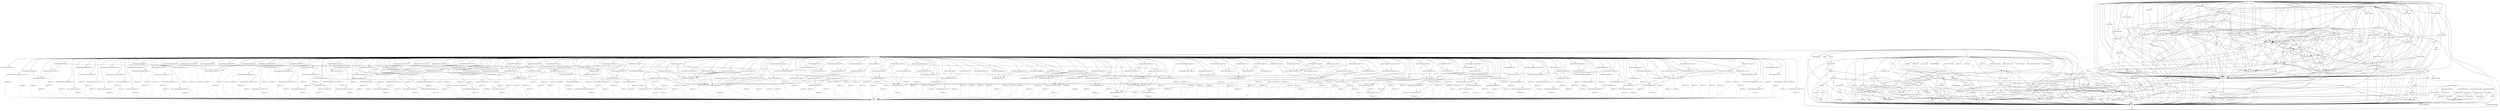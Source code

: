 digraph depends {
    node [shape=plaintext]
"busybox" -> "busybox-udhcpc" [style=dotted]
"busybox" -> "libc6"
"busybox-syslog" -> "busybox"
"busybox-syslog" -> "update-alternatives-opkg"
"busybox" -> "update-alternatives-opkg"
"ca-certificates" -> "openssl"
"ca-certificates" -> "openssl-bin"
"dbus-1" -> "dbus-common"
"dbus-1" -> "dbus-tools"
"dbus-1" -> "libc6"
"dbus-1" -> "libdbus-1-3"
"dbus-1" -> "libexpat1"
"dbus-1" -> "libsystemd0"
"dbus-1" -> "libx11-6"
"dbus-common" -> "base-files"
"dbus-common" -> "base-passwd"
"dbus-common" -> "shadow"
"dbus-tools" -> "libc6"
"dbus-tools" -> "libdbus-1-3"
"e2fsprogs-e2fsck" -> "libblkid1"
"e2fsprogs-e2fsck" -> "libc6"
"e2fsprogs-e2fsck" -> "libcom-err2"
"e2fsprogs-e2fsck" -> "libe2p2"
"e2fsprogs-e2fsck" -> "libext2fs2"
"e2fsprogs-e2fsck" -> "libuuid1"
"hello" -> "libc6"
"kbd-keymaps" -> "kbd-keymaps-pine" [style=dotted]
"kbd" -> "libc6"
"kbd" -> "update-alternatives-opkg"
"kernel-module-adv7511-6.13.1" -> "kernel-6.13.1" [label="kernel-6.13.1"] [style=dashed]
"kernel-module-adv7511-6.13.1" -> "kernel-module-cec-6.13.1"
"kernel-module-adxl34x-6.13.1" -> "kernel-6.13.1" [label="kernel-6.13.1"] [style=dashed]
"kernel-module-adxl34x-i2c-6.13.1" -> "kernel-6.13.1" [label="kernel-6.13.1"] [style=dashed]
"kernel-module-adxl34x-i2c-6.13.1" -> "kernel-module-adxl34x-6.13.1"
"kernel-module-adxl34x-spi-6.13.1" -> "kernel-6.13.1" [label="kernel-6.13.1"] [style=dashed]
"kernel-module-adxl34x-spi-6.13.1" -> "kernel-module-adxl34x-6.13.1"
"kernel-module-aes-arm-6.13.1" -> "kernel-6.13.1" [label="kernel-6.13.1"] [style=dashed]
"kernel-module-aes-arm-6.13.1" -> "kernel-module-aes-generic-6.13.1"
"kernel-module-aes-arm-6.13.1" -> "kernel-module-libaes-6.13.1"
"kernel-module-aes-arm-bs-6.13.1" -> "kernel-6.13.1" [label="kernel-6.13.1"] [style=dashed]
"kernel-module-aes-arm-bs-6.13.1" -> "kernel-module-aes-arm-6.13.1"
"kernel-module-aes-arm-bs-6.13.1" -> "kernel-module-crypto-simd-6.13.1"
"kernel-module-aes-arm-bs-6.13.1" -> "kernel-module-libaes-6.13.1"
"kernel-module-aes-arm-ce-6.13.1" -> "kernel-6.13.1" [label="kernel-6.13.1"] [style=dashed]
"kernel-module-aes-arm-ce-6.13.1" -> "kernel-module-crypto-simd-6.13.1"
"kernel-module-aes-arm-ce-6.13.1" -> "kernel-module-libaes-6.13.1"
"kernel-module-aes-generic-6.13.1" -> "kernel-6.13.1" [label="kernel-6.13.1"] [style=dashed]
"kernel-module-aes-generic-6.13.1" -> "kernel-module-libaes-6.13.1"
"kernel-module-af-alg-6.13.1" -> "kernel-6.13.1" [label="kernel-6.13.1"] [style=dashed]
"kernel-module-ah6-6.13.1" -> "kernel-6.13.1" [label="kernel-6.13.1"] [style=dashed]
"kernel-module-ah6-6.13.1" -> "kernel-module-xfrm-algo-6.13.1"
"kernel-module-algif-aead-6.13.1" -> "kernel-6.13.1" [label="kernel-6.13.1"] [style=dashed]
"kernel-module-algif-aead-6.13.1" -> "kernel-module-af-alg-6.13.1"
"kernel-module-algif-aead-6.13.1" -> "kernel-module-crypto-null-6.13.1"
"kernel-module-algif-hash-6.13.1" -> "kernel-6.13.1" [label="kernel-6.13.1"] [style=dashed]
"kernel-module-algif-hash-6.13.1" -> "kernel-module-af-alg-6.13.1"
"kernel-module-algif-rng-6.13.1" -> "kernel-6.13.1" [label="kernel-6.13.1"] [style=dashed]
"kernel-module-algif-rng-6.13.1" -> "kernel-module-af-alg-6.13.1"
"kernel-module-algif-skcipher-6.13.1" -> "kernel-6.13.1" [label="kernel-6.13.1"] [style=dashed]
"kernel-module-algif-skcipher-6.13.1" -> "kernel-module-af-alg-6.13.1"
"kernel-module-amlogic-gxl-crypto-6.13.1" -> "kernel-6.13.1" [label="kernel-6.13.1"] [style=dashed]
"kernel-module-amlogic-gxl-crypto-6.13.1" -> "kernel-module-crypto-engine-6.13.1"
"kernel-module-atmel-mxt-ts-6.13.1" -> "kernel-6.13.1" [label="kernel-6.13.1"] [style=dashed]
"kernel-module-authenc-6.13.1" -> "kernel-6.13.1" [label="kernel-6.13.1"] [style=dashed]
"kernel-module-authenc-6.13.1" -> "kernel-module-crypto-null-6.13.1"
"kernel-module-authencesn-6.13.1" -> "kernel-6.13.1" [label="kernel-6.13.1"] [style=dashed]
"kernel-module-authencesn-6.13.1" -> "kernel-module-authenc-6.13.1"
"kernel-module-authencesn-6.13.1" -> "kernel-module-crypto-null-6.13.1"
"kernel-module-b53-common-6.13.1" -> "kernel-6.13.1" [label="kernel-6.13.1"] [style=dashed]
"kernel-module-b53-common-6.13.1" -> "kernel-module-dsa-core-6.13.1"
"kernel-module-b53-mdio-6.13.1" -> "kernel-6.13.1" [label="kernel-6.13.1"] [style=dashed]
"kernel-module-b53-mdio-6.13.1" -> "kernel-module-b53-common-6.13.1"
"kernel-module-b53-mdio-6.13.1" -> "kernel-module-dsa-core-6.13.1"
"kernel-module-b53-mmap-6.13.1" -> "kernel-6.13.1" [label="kernel-6.13.1"] [style=dashed]
"kernel-module-b53-mmap-6.13.1" -> "kernel-module-b53-common-6.13.1"
"kernel-module-b53-mmap-6.13.1" -> "kernel-module-dsa-core-6.13.1"
"kernel-module-b53-serdes-6.13.1" -> "kernel-6.13.1" [label="kernel-6.13.1"] [style=dashed]
"kernel-module-b53-spi-6.13.1" -> "kernel-6.13.1" [label="kernel-6.13.1"] [style=dashed]
"kernel-module-b53-spi-6.13.1" -> "kernel-module-b53-common-6.13.1"
"kernel-module-b53-spi-6.13.1" -> "kernel-module-dsa-core-6.13.1"
"kernel-module-b53-srab-6.13.1" -> "kernel-6.13.1" [label="kernel-6.13.1"] [style=dashed]
"kernel-module-b53-srab-6.13.1" -> "kernel-module-b53-common-6.13.1"
"kernel-module-b53-srab-6.13.1" -> "kernel-module-b53-serdes-6.13.1"
"kernel-module-b53-srab-6.13.1" -> "kernel-module-dsa-core-6.13.1"
"kernel-module-bcm7xxx-6.13.1" -> "kernel-6.13.1" [label="kernel-6.13.1"] [style=dashed]
"kernel-module-bcm-sf2-6.13.1" -> "kernel-6.13.1" [label="kernel-6.13.1"] [style=dashed]
"kernel-module-bcm-sf2-6.13.1" -> "kernel-module-b53-common-6.13.1"
"kernel-module-bcm-sf2-6.13.1" -> "kernel-module-dsa-core-6.13.1"
"kernel-module-bluetooth-6.13.1" -> "kernel-6.13.1" [label="kernel-6.13.1"] [style=dashed]
"kernel-module-bluetooth-6.13.1" -> "kernel-module-ecdh-generic-6.13.1"
"kernel-module-bluetooth-6.13.1" -> "kernel-module-libaes-6.13.1"
"kernel-module-bq27xxx-battery-6.13.1" -> "kernel-6.13.1" [label="kernel-6.13.1"] [style=dashed]
"kernel-module-bq27xxx-battery-i2c-6.13.1" -> "kernel-6.13.1" [label="kernel-6.13.1"] [style=dashed]
"kernel-module-bq27xxx-battery-i2c-6.13.1" -> "kernel-module-bq27xxx-battery-6.13.1"
"kernel-module-brcmfmac-6.13.1" -> "kernel-6.13.1" [label="kernel-6.13.1"] [style=dashed]
"kernel-module-brcmfmac-6.13.1" -> "kernel-module-brcmutil-6.13.1"
"kernel-module-brcmfmac-6.13.1" -> "kernel-module-cfg80211-6.13.1"
"kernel-module-brcmfmac-bca-6.13.1" -> "kernel-6.13.1" [label="kernel-6.13.1"] [style=dashed]
"kernel-module-brcmfmac-bca-6.13.1" -> "kernel-module-brcmfmac-6.13.1"
"kernel-module-brcmfmac-cyw-6.13.1" -> "kernel-6.13.1" [label="kernel-6.13.1"] [style=dashed]
"kernel-module-brcmfmac-cyw-6.13.1" -> "kernel-module-brcmfmac-6.13.1"
"kernel-module-brcmfmac-wcc-6.13.1" -> "kernel-6.13.1" [label="kernel-6.13.1"] [style=dashed]
"kernel-module-brcmfmac-wcc-6.13.1" -> "kernel-module-brcmfmac-6.13.1"
"kernel-module-brcmutil-6.13.1" -> "kernel-6.13.1" [label="kernel-6.13.1"] [style=dashed]
"kernel-module-btbcm-6.13.1" -> "kernel-6.13.1" [label="kernel-6.13.1"] [style=dashed]
"kernel-module-btbcm-6.13.1" -> "kernel-module-bluetooth-6.13.1"
"kernel-module-btmrvl-6.13.1" -> "kernel-6.13.1" [label="kernel-6.13.1"] [style=dashed]
"kernel-module-btmrvl-6.13.1" -> "kernel-module-bluetooth-6.13.1"
"kernel-module-btmrvl-sdio-6.13.1" -> "kernel-6.13.1" [label="kernel-6.13.1"] [style=dashed]
"kernel-module-btmrvl-sdio-6.13.1" -> "kernel-module-bluetooth-6.13.1"
"kernel-module-btmrvl-sdio-6.13.1" -> "kernel-module-btmrvl-6.13.1"
"kernel-module-capsule-loader-6.13.1" -> "kernel-6.13.1" [label="kernel-6.13.1"] [style=dashed]
"kernel-module-cbc-6.13.1" -> "kernel-6.13.1" [label="kernel-6.13.1"] [style=dashed]
"kernel-module-c-can-6.13.1" -> "kernel-6.13.1" [label="kernel-6.13.1"] [style=dashed]
"kernel-module-c-can-platform-6.13.1" -> "kernel-6.13.1" [label="kernel-6.13.1"] [style=dashed]
"kernel-module-c-can-platform-6.13.1" -> "kernel-module-c-can-6.13.1"
"kernel-module-ccm-6.13.1" -> "kernel-6.13.1" [label="kernel-6.13.1"] [style=dashed]
"kernel-module-cec-6.13.1" -> "kernel-6.13.1" [label="kernel-6.13.1"] [style=dashed]
"kernel-module-cfg80211-6.13.1" -> "kernel-6.13.1" [label="kernel-6.13.1"] [style=dashed]
"kernel-module-chacha-neon-6.13.1" -> "kernel-6.13.1" [label="kernel-6.13.1"] [style=dashed]
"kernel-module-cm36651-6.13.1" -> "kernel-6.13.1" [label="kernel-6.13.1"] [style=dashed]
"kernel-module-cmac-6.13.1" -> "kernel-6.13.1" [label="kernel-6.13.1"] [style=dashed]
"kernel-module-counter-6.13.1" -> "kernel-6.13.1" [label="kernel-6.13.1"] [style=dashed]
"kernel-module-cppi41-6.13.1" -> "kernel-6.13.1" [label="kernel-6.13.1"] [style=dashed]
"kernel-module-cpufreq-conservative-6.13.1" -> "kernel-6.13.1" [label="kernel-6.13.1"] [style=dashed]
"kernel-module-cpufreq-powersave-6.13.1" -> "kernel-6.13.1" [label="kernel-6.13.1"] [style=dashed]
"kernel-module-cpufreq-userspace-6.13.1" -> "kernel-6.13.1" [label="kernel-6.13.1"] [style=dashed]
"kernel-module-crc32-arm-ce-6.13.1" -> "kernel-6.13.1" [label="kernel-6.13.1"] [style=dashed]
"kernel-module-crc4-6.13.1" -> "kernel-6.13.1" [label="kernel-6.13.1"] [style=dashed]
"kernel-module-crc-ccitt-6.13.1" -> "kernel-6.13.1" [label="kernel-6.13.1"] [style=dashed]
"kernel-module-crc-itu-t-6.13.1" -> "kernel-6.13.1" [label="kernel-6.13.1"] [style=dashed]
"kernel-module-cryptd-6.13.1" -> "kernel-6.13.1" [label="kernel-6.13.1"] [style=dashed]
"kernel-module-crypto-engine-6.13.1" -> "kernel-6.13.1" [label="kernel-6.13.1"] [style=dashed]
"kernel-module-crypto-null-6.13.1" -> "kernel-6.13.1" [label="kernel-6.13.1"] [style=dashed]
"kernel-module-crypto-simd-6.13.1" -> "kernel-6.13.1" [label="kernel-6.13.1"] [style=dashed]
"kernel-module-crypto-simd-6.13.1" -> "kernel-module-cryptd-6.13.1"
"kernel-module-crypto-user-6.13.1" -> "kernel-6.13.1" [label="kernel-6.13.1"] [style=dashed]
"kernel-module-ctr-6.13.1" -> "kernel-6.13.1" [label="kernel-6.13.1"] [style=dashed]
"kernel-module-cyapatp-6.13.1" -> "kernel-6.13.1" [label="kernel-6.13.1"] [style=dashed]
"kernel-module-cyapatp-6.13.1" -> "kernel-module-crc-itu-t-6.13.1"
"kernel-module-des-generic-6.13.1" -> "kernel-6.13.1" [label="kernel-6.13.1"] [style=dashed]
"kernel-module-des-generic-6.13.1" -> "kernel-module-libdes-6.13.1"
"kernel-module-display-connector-6.13.1" -> "kernel-6.13.1" [label="kernel-6.13.1"] [style=dashed]
"kernel-module-drbg-6.13.1" -> "kernel-6.13.1" [label="kernel-6.13.1"] [style=dashed]
"kernel-module-drm-display-helper-6.13.1" -> "kernel-6.13.1" [label="kernel-6.13.1"] [style=dashed]
"kernel-module-dsa-core-6.13.1" -> "kernel-6.13.1" [label="kernel-6.13.1"] [style=dashed]
"kernel-module-ecc-6.13.1" -> "kernel-6.13.1" [label="kernel-6.13.1"] [style=dashed]
"kernel-module-ecdh-generic-6.13.1" -> "kernel-6.13.1" [label="kernel-6.13.1"] [style=dashed]
"kernel-module-ecdh-generic-6.13.1" -> "kernel-module-ecc-6.13.1"
"kernel-module-echainiv-6.13.1" -> "kernel-6.13.1" [label="kernel-6.13.1"] [style=dashed]
"kernel-module-echainiv-6.13.1" -> "kernel-module-geniv-6.13.1"
"kernel-module-edt-ft5x06-6.13.1" -> "kernel-6.13.1" [label="kernel-6.13.1"] [style=dashed]
"kernel-module-efivarfs-6.13.1" -> "kernel-6.13.1" [label="kernel-6.13.1"] [style=dashed]
"kernel-module-ehci-fsl-6.13.1" -> "kernel-6.13.1" [label="kernel-6.13.1"] [style=dashed]
"kernel-module-elants-i2c-6.13.1" -> "kernel-6.13.1" [label="kernel-6.13.1"] [style=dashed]
"kernel-module-esp6-6.13.1" -> "kernel-6.13.1" [label="kernel-6.13.1"] [style=dashed]
"kernel-module-esp6-6.13.1" -> "kernel-module-xfrm-algo-6.13.1"
"kernel-module-ff-memless-6.13.1" -> "kernel-6.13.1" [label="kernel-6.13.1"] [style=dashed]
"kernel-module-flexcan-6.13.1" -> "kernel-6.13.1" [label="kernel-6.13.1"] [style=dashed]
"kernel-module-fsi-core-6.13.1" -> "kernel-6.13.1" [label="kernel-6.13.1"] [style=dashed]
"kernel-module-fsi-core-6.13.1" -> "kernel-module-crc4-6.13.1"
"kernel-module-fsi-master-aspeed-6.13.1" -> "kernel-6.13.1" [label="kernel-6.13.1"] [style=dashed]
"kernel-module-fsi-master-aspeed-6.13.1" -> "kernel-module-fsi-core-6.13.1"
"kernel-module-fsi-master-gpio-6.13.1" -> "kernel-6.13.1" [label="kernel-6.13.1"] [style=dashed]
"kernel-module-fsi-master-gpio-6.13.1" -> "kernel-module-crc4-6.13.1"
"kernel-module-fsi-master-gpio-6.13.1" -> "kernel-module-fsi-core-6.13.1"
"kernel-module-fsi-master-hub-6.13.1" -> "kernel-6.13.1" [label="kernel-6.13.1"] [style=dashed]
"kernel-module-fsi-master-hub-6.13.1" -> "kernel-module-fsi-core-6.13.1"
"kernel-module-fsi-occ-6.13.1" -> "kernel-6.13.1" [label="kernel-6.13.1"] [style=dashed]
"kernel-module-fsi-occ-6.13.1" -> "kernel-module-fsi-sbefifo-6.13.1"
"kernel-module-fsi-sbefifo-6.13.1" -> "kernel-6.13.1" [label="kernel-6.13.1"] [style=dashed]
"kernel-module-fsi-sbefifo-6.13.1" -> "kernel-module-fsi-core-6.13.1"
"kernel-module-fsi-scom-6.13.1" -> "kernel-6.13.1" [label="kernel-6.13.1"] [style=dashed]
"kernel-module-fsi-scom-6.13.1" -> "kernel-module-fsi-core-6.13.1"
"kernel-module-fsl-mph-dr-of-6.13.1" -> "kernel-6.13.1" [label="kernel-6.13.1"] [style=dashed]
"kernel-module-gcm-6.13.1" -> "kernel-6.13.1" [label="kernel-6.13.1"] [style=dashed]
"kernel-module-gcm-6.13.1" -> "kernel-module-crypto-null-6.13.1"
"kernel-module-geniv-6.13.1" -> "kernel-6.13.1" [label="kernel-6.13.1"] [style=dashed]
"kernel-module-geniv-6.13.1" -> "kernel-module-crypto-null-6.13.1"
"kernel-module-g-ether-6.13.1" -> "kernel-6.13.1" [label="kernel-6.13.1"] [style=dashed]
"kernel-module-g-ether-6.13.1" -> "kernel-module-libcomposite-6.13.1"
"kernel-module-g-ether-6.13.1" -> "kernel-module-u-ether-6.13.1"
"kernel-module-g-ether-6.13.1" -> "kernel-module-usb-f-rndis-6.13.1"
"kernel-module-gf128mul-6.13.1" -> "kernel-6.13.1" [label="kernel-6.13.1"] [style=dashed]
"kernel-module-ghash-arm-ce-6.13.1" -> "kernel-6.13.1" [label="kernel-6.13.1"] [style=dashed]
"kernel-module-ghash-arm-ce-6.13.1" -> "kernel-module-cryptd-6.13.1"
"kernel-module-ghash-arm-ce-6.13.1" -> "kernel-module-gf128mul-6.13.1"
"kernel-module-ghash-arm-ce-6.13.1" -> "kernel-module-libaes-6.13.1"
"kernel-module-ghash-generic-6.13.1" -> "kernel-6.13.1" [label="kernel-6.13.1"] [style=dashed]
"kernel-module-ghash-generic-6.13.1" -> "kernel-module-gf128mul-6.13.1"
"kernel-module-governor-passive-6.13.1" -> "kernel-6.13.1" [label="kernel-6.13.1"] [style=dashed]
"kernel-module-gpio-charger-6.13.1" -> "kernel-6.13.1" [label="kernel-6.13.1"] [style=dashed]
"kernel-module-gpio-decoder-6.13.1" -> "kernel-6.13.1" [label="kernel-6.13.1"] [style=dashed]
"kernel-module-hci-6.13.1" -> "kernel-6.13.1" [label="kernel-6.13.1"] [style=dashed]
"kernel-module-hci-6.13.1" -> "kernel-module-nfc-6.13.1"
"kernel-module-hci-uart-6.13.1" -> "kernel-6.13.1" [label="kernel-6.13.1"] [style=dashed]
"kernel-module-hci-uart-6.13.1" -> "kernel-module-bluetooth-6.13.1"
"kernel-module-hci-uart-6.13.1" -> "kernel-module-btbcm-6.13.1"
"kernel-module-hmac-6.13.1" -> "kernel-6.13.1" [label="kernel-6.13.1"] [style=dashed]
"kernel-module-i2c-algo-bit-6.13.1" -> "kernel-6.13.1" [label="kernel-6.13.1"] [style=dashed]
"kernel-module-i2c-arb-gpio-challenge-6.13.1" -> "kernel-6.13.1" [label="kernel-6.13.1"] [style=dashed]
"kernel-module-i2c-emev2-6.13.1" -> "kernel-6.13.1" [label="kernel-6.13.1"] [style=dashed]
"kernel-module-i2c-gpio-6.13.1" -> "kernel-6.13.1" [label="kernel-6.13.1"] [style=dashed]
"kernel-module-i2c-gpio-6.13.1" -> "kernel-module-i2c-algo-bit-6.13.1"
"kernel-module-ina2xx-6.13.1" -> "kernel-6.13.1" [label="kernel-6.13.1"] [style=dashed]
"kernel-module-industrialio-buffer-cb-6.13.1" -> "kernel-6.13.1" [label="kernel-6.13.1"] [style=dashed]
"kernel-module-industrialio-hw-consumer-6.13.1" -> "kernel-6.13.1" [label="kernel-6.13.1"] [style=dashed]
"kernel-module-ip6-tunnel-6.13.1" -> "kernel-6.13.1" [label="kernel-6.13.1"] [style=dashed]
"kernel-module-ip6-tunnel-6.13.1" -> "kernel-module-tunnel6-6.13.1"
"kernel-module-ipcomp6-6.13.1" -> "kernel-6.13.1" [label="kernel-6.13.1"] [style=dashed]
"kernel-module-ipcomp6-6.13.1" -> "kernel-module-xfrm6-tunnel-6.13.1"
"kernel-module-ipcomp6-6.13.1" -> "kernel-module-xfrm-ipcomp-6.13.1"
"kernel-module-jitterentropy-rng-6.13.1" -> "kernel-6.13.1" [label="kernel-6.13.1"] [style=dashed]
"kernel-module-lan78xx-6.13.1" -> "kernel-6.13.1" [label="kernel-6.13.1"] [style=dashed]
"kernel-module-lan966x-serdes-6.13.1" -> "kernel-6.13.1" [label="kernel-6.13.1"] [style=dashed]
"kernel-module-led-class-flash-6.13.1" -> "kernel-6.13.1" [label="kernel-6.13.1"] [style=dashed]
"kernel-module-leds-pca9532-6.13.1" -> "kernel-6.13.1" [label="kernel-6.13.1"] [style=dashed]
"kernel-module-libaes-6.13.1" -> "kernel-6.13.1" [label="kernel-6.13.1"] [style=dashed]
"kernel-module-libarc4-6.13.1" -> "kernel-6.13.1" [label="kernel-6.13.1"] [style=dashed]
"kernel-module-libcomposite-6.13.1" -> "kernel-6.13.1" [label="kernel-6.13.1"] [style=dashed]
"kernel-module-libdes-6.13.1" -> "kernel-6.13.1" [label="kernel-6.13.1"] [style=dashed]
"kernel-module-libsha256-6.13.1" -> "kernel-6.13.1" [label="kernel-6.13.1"] [style=dashed]
"kernel-module-lvds-codec-6.13.1" -> "kernel-6.13.1" [label="kernel-6.13.1"] [style=dashed]
"kernel-module-mac80211-6.13.1" -> "kernel-6.13.1" [label="kernel-6.13.1"] [style=dashed]
"kernel-module-mac80211-6.13.1" -> "kernel-module-cfg80211-6.13.1"
"kernel-module-mac80211-6.13.1" -> "kernel-module-libarc4-6.13.1"
"kernel-module-max17040-battery-6.13.1" -> "kernel-6.13.1" [label="kernel-6.13.1"] [style=dashed]
"kernel-module-max17042-battery-6.13.1" -> "kernel-6.13.1" [label="kernel-6.13.1"] [style=dashed]
"kernel-module-max8952-6.13.1" -> "kernel-6.13.1" [label="kernel-6.13.1"] [style=dashed]
"kernel-module-md5-6.13.1" -> "kernel-6.13.1" [label="kernel-6.13.1"] [style=dashed]
"kernel-module-mdio-i2c-6.13.1" -> "kernel-6.13.1" [label="kernel-6.13.1"] [style=dashed]
"kernel-module-mdio-mscc-miim-6.13.1" -> "kernel-6.13.1" [label="kernel-6.13.1"] [style=dashed]
"kernel-module-microchip-6.13.1" -> "kernel-6.13.1" [label="kernel-6.13.1"] [style=dashed]
"kernel-module-mip6-6.13.1" -> "kernel-6.13.1" [label="kernel-6.13.1"] [style=dashed]
"kernel-module-mms114-6.13.1" -> "kernel-6.13.1" [label="kernel-6.13.1"] [style=dashed]
"kernel-module-musb-dsps-6.13.1" -> "kernel-6.13.1" [label="kernel-6.13.1"] [style=dashed]
"kernel-module-musb-dsps-6.13.1" -> "kernel-module-musb-hdrc-6.13.1"
"kernel-module-musb-hdrc-6.13.1" -> "kernel-6.13.1" [label="kernel-6.13.1"] [style=dashed]
"kernel-module-mwifiex-6.13.1" -> "kernel-6.13.1" [label="kernel-6.13.1"] [style=dashed]
"kernel-module-mwifiex-6.13.1" -> "kernel-module-cfg80211-6.13.1"
"kernel-module-mwifiex-sdio-6.13.1" -> "kernel-6.13.1" [label="kernel-6.13.1"] [style=dashed]
"kernel-module-mwifiex-sdio-6.13.1" -> "kernel-module-mwifiex-6.13.1"
"kernel-module-nci-6.13.1" -> "kernel-6.13.1" [label="kernel-6.13.1"] [style=dashed]
"kernel-module-nci-6.13.1" -> "kernel-module-nfc-6.13.1"
"kernel-module-nci-spi-6.13.1" -> "kernel-6.13.1" [label="kernel-6.13.1"] [style=dashed]
"kernel-module-nci-spi-6.13.1" -> "kernel-module-crc-ccitt-6.13.1"
"kernel-module-nci-uart-6.13.1" -> "kernel-6.13.1" [label="kernel-6.13.1"] [style=dashed]
"kernel-module-nfc-6.13.1" -> "kernel-6.13.1" [label="kernel-6.13.1"] [style=dashed]
"kernel-module-nfc-digital-6.13.1" -> "kernel-6.13.1" [label="kernel-6.13.1"] [style=dashed]
"kernel-module-nfc-digital-6.13.1" -> "kernel-module-crc-ccitt-6.13.1"
"kernel-module-nfc-digital-6.13.1" -> "kernel-module-crc-itu-t-6.13.1"
"kernel-module-nfc-digital-6.13.1" -> "kernel-module-nfc-6.13.1"
"kernel-module-ntc-thermistor-6.13.1" -> "kernel-6.13.1" [label="kernel-6.13.1"] [style=dashed]
"kernel-module-nxp-ptn3460-6.13.1" -> "kernel-6.13.1" [label="kernel-6.13.1"] [style=dashed]
"kernel-module-omap2430-6.13.1" -> "kernel-6.13.1" [label="kernel-6.13.1"] [style=dashed]
"kernel-module-omap2430-6.13.1" -> "kernel-module-musb-hdrc-6.13.1"
"kernel-module-omapdrm-6.13.1" -> "kernel-6.13.1" [label="kernel-6.13.1"] [style=dashed]
"kernel-module-omapdrm-6.13.1" -> "kernel-module-cec-6.13.1"
"kernel-module-omapdrm-6.13.1" -> "kernel-module-drm-display-helper-6.13.1"
"kernel-module-onboard-usb-dev-6.13.1" -> "kernel-6.13.1" [label="kernel-6.13.1"] [style=dashed]
"kernel-module-panel-lvds-6.13.1" -> "kernel-6.13.1" [label="kernel-6.13.1"] [style=dashed]
"kernel-module-parade-ps8622-6.13.1" -> "kernel-6.13.1" [label="kernel-6.13.1"] [style=dashed]
"kernel-module-pci-endpoint-test-6.13.1" -> "kernel-6.13.1" [label="kernel-6.13.1"] [style=dashed]
"kernel-module-pci-epf-test-6.13.1" -> "kernel-6.13.1" [label="kernel-6.13.1"] [style=dashed]
"kernel-module-pci-meson-6.13.1" -> "kernel-6.13.1" [label="kernel-6.13.1"] [style=dashed]
"kernel-module-phy-am335x-6.13.1" -> "kernel-6.13.1" [label="kernel-6.13.1"] [style=dashed]
"kernel-module-phy-am335x-6.13.1" -> "kernel-module-phy-am335x-control-6.13.1"
"kernel-module-phy-am335x-control-6.13.1" -> "kernel-6.13.1" [label="kernel-6.13.1"] [style=dashed]
"kernel-module-phy-cpcap-usb-6.13.1" -> "kernel-6.13.1" [label="kernel-6.13.1"] [style=dashed]
"kernel-module-phy-cpcap-usb-6.13.1" -> "kernel-module-musb-hdrc-6.13.1"
"kernel-module-phy-dm816x-usb-6.13.1" -> "kernel-6.13.1" [label="kernel-6.13.1"] [style=dashed]
"kernel-module-phy-exynos-usb2-6.13.1" -> "kernel-6.13.1" [label="kernel-6.13.1"] [style=dashed]
"kernel-module-phy-twl4030-usb-6.13.1" -> "kernel-6.13.1" [label="kernel-6.13.1"] [style=dashed]
"kernel-module-phy-twl4030-usb-6.13.1" -> "kernel-module-musb-hdrc-6.13.1"
"kernel-module-phy-twl6030-usb-6.13.1" -> "kernel-6.13.1" [label="kernel-6.13.1"] [style=dashed]
"kernel-module-phy-twl6030-usb-6.13.1" -> "kernel-module-musb-hdrc-6.13.1"
"kernel-module-pwm-fan-6.13.1" -> "kernel-6.13.1" [label="kernel-6.13.1"] [style=dashed]
"kernel-module-pwm-tiecap-6.13.1" -> "kernel-6.13.1" [label="kernel-6.13.1"] [style=dashed]
"kernel-module-pwm-tiehrpwm-6.13.1" -> "kernel-6.13.1" [label="kernel-6.13.1"] [style=dashed]
"kernel-module-qrtr-6.13.1" -> "kernel-6.13.1" [label="kernel-6.13.1"] [style=dashed]
"kernel-module-qrtr-smd-6.13.1" -> "kernel-6.13.1" [label="kernel-6.13.1"] [style=dashed]
"kernel-module-qrtr-smd-6.13.1" -> "kernel-module-qrtr-6.13.1"
"kernel-module-qrtr-smd-6.13.1" -> "kernel-module-rpmsg-core-6.13.1"
"kernel-module-qt1070-6.13.1" -> "kernel-6.13.1" [label="kernel-6.13.1"] [style=dashed]
"kernel-module-r8152-6.13.1" -> "kernel-6.13.1" [label="kernel-6.13.1"] [style=dashed]
"kernel-module-r8153-ecm-6.13.1" -> "kernel-6.13.1" [label="kernel-6.13.1"] [style=dashed]
"kernel-module-r8153-ecm-6.13.1" -> "kernel-module-r8152-6.13.1"
"kernel-module-r8a66597-hcd-6.13.1" -> "kernel-6.13.1" [label="kernel-6.13.1"] [style=dashed]
"kernel-module-regmap-spi-6.13.1" -> "kernel-6.13.1" [label="kernel-6.13.1"] [style=dashed]
"kernel-module-reset-ti-syscon-6.13.1" -> "kernel-6.13.1" [label="kernel-6.13.1"] [style=dashed]
"kernel-module-resistive-adc-touch-6.13.1" -> "kernel-6.13.1" [label="kernel-6.13.1"] [style=dashed]
"kernel-module-resistive-adc-touch-6.13.1" -> "kernel-module-industrialio-buffer-cb-6.13.1"
"kernel-module-rpmsg-char-6.13.1" -> "kernel-6.13.1" [label="kernel-6.13.1"] [style=dashed]
"kernel-module-rpmsg-char-6.13.1" -> "kernel-module-rpmsg-core-6.13.1"
"kernel-module-rpmsg-core-6.13.1" -> "kernel-6.13.1" [label="kernel-6.13.1"] [style=dashed]
"kernel-module-rpmsg-ctrl-6.13.1" -> "kernel-6.13.1" [label="kernel-6.13.1"] [style=dashed]
"kernel-module-rpmsg-ctrl-6.13.1" -> "kernel-module-rpmsg-char-6.13.1"
"kernel-module-rpmsg-ctrl-6.13.1" -> "kernel-module-rpmsg-core-6.13.1"
"kernel-module-rpmsg-ns-6.13.1" -> "kernel-6.13.1" [label="kernel-6.13.1"] [style=dashed]
"kernel-module-rpmsg-ns-6.13.1" -> "kernel-module-rpmsg-core-6.13.1"
"kernel-module-rt2800lib-6.13.1" -> "kernel-6.13.1" [label="kernel-6.13.1"] [style=dashed]
"kernel-module-rt2800lib-6.13.1" -> "kernel-module-crc-ccitt-6.13.1"
"kernel-module-rt2800lib-6.13.1" -> "kernel-module-mac80211-6.13.1"
"kernel-module-rt2800lib-6.13.1" -> "kernel-module-rt2x00lib-6.13.1"
"kernel-module-rt2800usb-6.13.1" -> "kernel-6.13.1" [label="kernel-6.13.1"] [style=dashed]
"kernel-module-rt2800usb-6.13.1" -> "kernel-module-mac80211-6.13.1"
"kernel-module-rt2800usb-6.13.1" -> "kernel-module-rt2800lib-6.13.1"
"kernel-module-rt2800usb-6.13.1" -> "kernel-module-rt2x00lib-6.13.1"
"kernel-module-rt2800usb-6.13.1" -> "kernel-module-rt2x00usb-6.13.1"
"kernel-module-rt2x00lib-6.13.1" -> "kernel-6.13.1" [label="kernel-6.13.1"] [style=dashed]
"kernel-module-rt2x00lib-6.13.1" -> "kernel-module-cfg80211-6.13.1"
"kernel-module-rt2x00lib-6.13.1" -> "kernel-module-mac80211-6.13.1"
"kernel-module-rt2x00usb-6.13.1" -> "kernel-6.13.1" [label="kernel-6.13.1"] [style=dashed]
"kernel-module-rt2x00usb-6.13.1" -> "kernel-module-mac80211-6.13.1"
"kernel-module-rt2x00usb-6.13.1" -> "kernel-module-rt2x00lib-6.13.1"
"kernel-module-rtc-bq32k-6.13.1" -> "kernel-6.13.1" [label="kernel-6.13.1"] [style=dashed]
"kernel-module-rtc-efi-6.13.1" -> "kernel-6.13.1" [label="kernel-6.13.1"] [style=dashed]
"kernel-module-rtc-hym8563-6.13.1" -> "kernel-6.13.1" [label="kernel-6.13.1"] [style=dashed]
"kernel-module-rtc-pcf85063-6.13.1" -> "kernel-6.13.1" [label="kernel-6.13.1"] [style=dashed]
"kernel-module-rtc-pcf85363-6.13.1" -> "kernel-6.13.1" [label="kernel-6.13.1"] [style=dashed]
"kernel-module-rtc-rs5c372-6.13.1" -> "kernel-6.13.1" [label="kernel-6.13.1"] [style=dashed]
"kernel-module-rtc-rx8581-6.13.1" -> "kernel-6.13.1" [label="kernel-6.13.1"] [style=dashed]
"kernel-module-rtc-s35390a-6.13.1" -> "kernel-6.13.1" [label="kernel-6.13.1"] [style=dashed]
"kernel-module-s3fwrn5-6.13.1" -> "kernel-6.13.1" [label="kernel-6.13.1"] [style=dashed]
"kernel-module-s3fwrn5-6.13.1" -> "kernel-module-nci-6.13.1"
"kernel-module-s3fwrn5-i2c-6.13.1" -> "kernel-6.13.1" [label="kernel-6.13.1"] [style=dashed]
"kernel-module-s3fwrn5-i2c-6.13.1" -> "kernel-module-s3fwrn5-6.13.1"
"kernel-module-samsung-dsim-6.13.1" -> "kernel-6.13.1" [label="kernel-6.13.1"] [style=dashed]
"kernel-module-samsung-keypad-6.13.1" -> "kernel-6.13.1" [label="kernel-6.13.1"] [style=dashed]
"kernel-module-seqiv-6.13.1" -> "kernel-6.13.1" [label="kernel-6.13.1"] [style=dashed]
"kernel-module-seqiv-6.13.1" -> "kernel-module-geniv-6.13.1"
"kernel-module-sfp-6.13.1" -> "kernel-6.13.1" [label="kernel-6.13.1"] [style=dashed]
"kernel-module-sfp-6.13.1" -> "kernel-module-mdio-i2c-6.13.1"
"kernel-module-sha1-arm-6.13.1" -> "kernel-6.13.1" [label="kernel-6.13.1"] [style=dashed]
"kernel-module-sha1-arm-ce-6.13.1" -> "kernel-6.13.1" [label="kernel-6.13.1"] [style=dashed]
"kernel-module-sha1-arm-ce-6.13.1" -> "kernel-module-sha1-arm-6.13.1"
"kernel-module-sha1-arm-neon-6.13.1" -> "kernel-6.13.1" [label="kernel-6.13.1"] [style=dashed]
"kernel-module-sha1-arm-neon-6.13.1" -> "kernel-module-sha1-arm-6.13.1"
"kernel-module-sha256-arm-6.13.1" -> "kernel-6.13.1" [label="kernel-6.13.1"] [style=dashed]
"kernel-module-sha256-generic-6.13.1" -> "kernel-6.13.1" [label="kernel-6.13.1"] [style=dashed]
"kernel-module-sha256-generic-6.13.1" -> "kernel-module-libsha256-6.13.1"
"kernel-module-sha2-arm-ce-6.13.1" -> "kernel-6.13.1" [label="kernel-6.13.1"] [style=dashed]
"kernel-module-sha2-arm-ce-6.13.1" -> "kernel-module-sha256-arm-6.13.1"
"kernel-module-sha3-generic-6.13.1" -> "kernel-6.13.1" [label="kernel-6.13.1"] [style=dashed]
"kernel-module-sha512-arm-6.13.1" -> "kernel-6.13.1" [label="kernel-6.13.1"] [style=dashed]
"kernel-module-sha512-generic-6.13.1" -> "kernel-6.13.1" [label="kernel-6.13.1"] [style=dashed]
"kernel-module-sii902x-6.13.1" -> "kernel-6.13.1" [label="kernel-6.13.1"] [style=dashed]
"kernel-module-sii9234-6.13.1" -> "kernel-6.13.1" [label="kernel-6.13.1"] [style=dashed]
"kernel-module-simple-bridge-6.13.1" -> "kernel-6.13.1" [label="kernel-6.13.1"] [style=dashed]
"kernel-modules" -> "kernel-module-adv7511-6.13.1"
"kernel-modules" -> "kernel-module-adxl34x-6.13.1"
"kernel-modules" -> "kernel-module-adxl34x-i2c-6.13.1"
"kernel-modules" -> "kernel-module-adxl34x-spi-6.13.1"
"kernel-modules" -> "kernel-module-aes-arm-6.13.1"
"kernel-modules" -> "kernel-module-aes-arm-bs-6.13.1"
"kernel-modules" -> "kernel-module-aes-arm-ce-6.13.1"
"kernel-modules" -> "kernel-module-aes-generic-6.13.1"
"kernel-modules" -> "kernel-module-af-alg-6.13.1"
"kernel-modules" -> "kernel-module-ah6-6.13.1"
"kernel-modules" -> "kernel-module-algif-aead-6.13.1"
"kernel-modules" -> "kernel-module-algif-hash-6.13.1"
"kernel-modules" -> "kernel-module-algif-rng-6.13.1"
"kernel-modules" -> "kernel-module-algif-skcipher-6.13.1"
"kernel-modules" -> "kernel-module-amlogic-gxl-crypto-6.13.1"
"kernel-modules" -> "kernel-module-atmel-mxt-ts-6.13.1"
"kernel-modules" -> "kernel-module-authenc-6.13.1"
"kernel-modules" -> "kernel-module-authencesn-6.13.1"
"kernel-modules" -> "kernel-module-b53-common-6.13.1"
"kernel-modules" -> "kernel-module-b53-mdio-6.13.1"
"kernel-modules" -> "kernel-module-b53-mmap-6.13.1"
"kernel-modules" -> "kernel-module-b53-serdes-6.13.1"
"kernel-modules" -> "kernel-module-b53-spi-6.13.1"
"kernel-modules" -> "kernel-module-b53-srab-6.13.1"
"kernel-modules" -> "kernel-module-bcm7xxx-6.13.1"
"kernel-modules" -> "kernel-module-bcm-sf2-6.13.1"
"kernel-modules" -> "kernel-module-bluetooth-6.13.1"
"kernel-modules" -> "kernel-module-bq27xxx-battery-6.13.1"
"kernel-modules" -> "kernel-module-bq27xxx-battery-i2c-6.13.1"
"kernel-modules" -> "kernel-module-brcmfmac-6.13.1"
"kernel-modules" -> "kernel-module-brcmfmac-bca-6.13.1"
"kernel-modules" -> "kernel-module-brcmfmac-cyw-6.13.1"
"kernel-modules" -> "kernel-module-brcmfmac-wcc-6.13.1"
"kernel-modules" -> "kernel-module-brcmutil-6.13.1"
"kernel-modules" -> "kernel-module-btbcm-6.13.1"
"kernel-modules" -> "kernel-module-btmrvl-6.13.1"
"kernel-modules" -> "kernel-module-btmrvl-sdio-6.13.1"
"kernel-modules" -> "kernel-module-capsule-loader-6.13.1"
"kernel-modules" -> "kernel-module-cbc-6.13.1"
"kernel-modules" -> "kernel-module-c-can-6.13.1"
"kernel-modules" -> "kernel-module-c-can-platform-6.13.1"
"kernel-modules" -> "kernel-module-ccm-6.13.1"
"kernel-modules" -> "kernel-module-cec-6.13.1"
"kernel-modules" -> "kernel-module-cfg80211-6.13.1"
"kernel-modules" -> "kernel-module-chacha-neon-6.13.1"
"kernel-modules" -> "kernel-module-cm36651-6.13.1"
"kernel-modules" -> "kernel-module-cmac-6.13.1"
"kernel-modules" -> "kernel-module-counter-6.13.1"
"kernel-modules" -> "kernel-module-cppi41-6.13.1"
"kernel-modules" -> "kernel-module-cpufreq-conservative-6.13.1"
"kernel-modules" -> "kernel-module-cpufreq-powersave-6.13.1"
"kernel-modules" -> "kernel-module-cpufreq-userspace-6.13.1"
"kernel-modules" -> "kernel-module-crc32-arm-ce-6.13.1"
"kernel-modules" -> "kernel-module-crc4-6.13.1"
"kernel-modules" -> "kernel-module-crc-ccitt-6.13.1"
"kernel-modules" -> "kernel-module-crc-itu-t-6.13.1"
"kernel-modules" -> "kernel-module-cryptd-6.13.1"
"kernel-modules" -> "kernel-module-crypto-engine-6.13.1"
"kernel-modules" -> "kernel-module-crypto-null-6.13.1"
"kernel-modules" -> "kernel-module-crypto-simd-6.13.1"
"kernel-modules" -> "kernel-module-crypto-user-6.13.1"
"kernel-modules" -> "kernel-module-ctr-6.13.1"
"kernel-modules" -> "kernel-module-cyapatp-6.13.1"
"kernel-modules" -> "kernel-module-des-generic-6.13.1"
"kernel-modules" -> "kernel-module-display-connector-6.13.1"
"kernel-modules" -> "kernel-module-drbg-6.13.1"
"kernel-modules" -> "kernel-module-drm-display-helper-6.13.1"
"kernel-modules" -> "kernel-module-dsa-core-6.13.1"
"kernel-modules" -> "kernel-module-ecc-6.13.1"
"kernel-modules" -> "kernel-module-ecdh-generic-6.13.1"
"kernel-modules" -> "kernel-module-echainiv-6.13.1"
"kernel-modules" -> "kernel-module-edt-ft5x06-6.13.1"
"kernel-modules" -> "kernel-module-efivarfs-6.13.1"
"kernel-modules" -> "kernel-module-ehci-fsl-6.13.1"
"kernel-modules" -> "kernel-module-elants-i2c-6.13.1"
"kernel-modules" -> "kernel-module-esp6-6.13.1"
"kernel-modules" -> "kernel-module-ff-memless-6.13.1"
"kernel-modules" -> "kernel-module-flexcan-6.13.1"
"kernel-modules" -> "kernel-module-fsi-core-6.13.1"
"kernel-modules" -> "kernel-module-fsi-master-aspeed-6.13.1"
"kernel-modules" -> "kernel-module-fsi-master-gpio-6.13.1"
"kernel-modules" -> "kernel-module-fsi-master-hub-6.13.1"
"kernel-modules" -> "kernel-module-fsi-occ-6.13.1"
"kernel-modules" -> "kernel-module-fsi-sbefifo-6.13.1"
"kernel-modules" -> "kernel-module-fsi-scom-6.13.1"
"kernel-modules" -> "kernel-module-fsl-mph-dr-of-6.13.1"
"kernel-modules" -> "kernel-module-gcm-6.13.1"
"kernel-modules" -> "kernel-module-geniv-6.13.1"
"kernel-modules" -> "kernel-module-g-ether-6.13.1"
"kernel-modules" -> "kernel-module-gf128mul-6.13.1"
"kernel-modules" -> "kernel-module-ghash-arm-ce-6.13.1"
"kernel-modules" -> "kernel-module-ghash-generic-6.13.1"
"kernel-modules" -> "kernel-module-governor-passive-6.13.1"
"kernel-modules" -> "kernel-module-gpio-charger-6.13.1"
"kernel-modules" -> "kernel-module-gpio-decoder-6.13.1"
"kernel-modules" -> "kernel-module-hci-6.13.1"
"kernel-modules" -> "kernel-module-hci-uart-6.13.1"
"kernel-modules" -> "kernel-module-hmac-6.13.1"
"kernel-modules" -> "kernel-module-i2c-algo-bit-6.13.1"
"kernel-modules" -> "kernel-module-i2c-arb-gpio-challenge-6.13.1"
"kernel-modules" -> "kernel-module-i2c-emev2-6.13.1"
"kernel-modules" -> "kernel-module-i2c-gpio-6.13.1"
"kernel-modules" -> "kernel-module-ina2xx-6.13.1"
"kernel-modules" -> "kernel-module-industrialio-buffer-cb-6.13.1"
"kernel-modules" -> "kernel-module-industrialio-hw-consumer-6.13.1"
"kernel-modules" -> "kernel-module-ip6-tunnel-6.13.1"
"kernel-modules" -> "kernel-module-ipcomp6-6.13.1"
"kernel-modules" -> "kernel-module-jitterentropy-rng-6.13.1"
"kernel-modules" -> "kernel-module-lan78xx-6.13.1"
"kernel-modules" -> "kernel-module-lan966x-serdes-6.13.1"
"kernel-modules" -> "kernel-module-led-class-flash-6.13.1"
"kernel-modules" -> "kernel-module-leds-pca9532-6.13.1"
"kernel-modules" -> "kernel-module-libaes-6.13.1"
"kernel-modules" -> "kernel-module-libarc4-6.13.1"
"kernel-modules" -> "kernel-module-libcomposite-6.13.1"
"kernel-modules" -> "kernel-module-libdes-6.13.1"
"kernel-modules" -> "kernel-module-libsha256-6.13.1"
"kernel-modules" -> "kernel-module-lvds-codec-6.13.1"
"kernel-modules" -> "kernel-module-mac80211-6.13.1"
"kernel-modules" -> "kernel-module-max17040-battery-6.13.1"
"kernel-modules" -> "kernel-module-max17042-battery-6.13.1"
"kernel-modules" -> "kernel-module-max8952-6.13.1"
"kernel-modules" -> "kernel-module-md5-6.13.1"
"kernel-modules" -> "kernel-module-mdio-i2c-6.13.1"
"kernel-modules" -> "kernel-module-mdio-mscc-miim-6.13.1"
"kernel-modules" -> "kernel-module-microchip-6.13.1"
"kernel-modules" -> "kernel-module-mip6-6.13.1"
"kernel-modules" -> "kernel-module-mms114-6.13.1"
"kernel-modules" -> "kernel-module-musb-dsps-6.13.1"
"kernel-modules" -> "kernel-module-musb-hdrc-6.13.1"
"kernel-modules" -> "kernel-module-mwifiex-6.13.1"
"kernel-modules" -> "kernel-module-mwifiex-sdio-6.13.1"
"kernel-modules" -> "kernel-module-nci-6.13.1"
"kernel-modules" -> "kernel-module-nci-spi-6.13.1"
"kernel-modules" -> "kernel-module-nci-uart-6.13.1"
"kernel-modules" -> "kernel-module-nfc-6.13.1"
"kernel-modules" -> "kernel-module-nfc-digital-6.13.1"
"kernel-modules" -> "kernel-module-ntc-thermistor-6.13.1"
"kernel-modules" -> "kernel-module-nxp-ptn3460-6.13.1"
"kernel-modules" -> "kernel-module-omap2430-6.13.1"
"kernel-modules" -> "kernel-module-omapdrm-6.13.1"
"kernel-modules" -> "kernel-module-onboard-usb-dev-6.13.1"
"kernel-modules" -> "kernel-module-panel-lvds-6.13.1"
"kernel-modules" -> "kernel-module-parade-ps8622-6.13.1"
"kernel-modules" -> "kernel-module-pci-endpoint-test-6.13.1"
"kernel-modules" -> "kernel-module-pci-epf-test-6.13.1"
"kernel-modules" -> "kernel-module-pci-meson-6.13.1"
"kernel-modules" -> "kernel-module-phy-am335x-6.13.1"
"kernel-modules" -> "kernel-module-phy-am335x-control-6.13.1"
"kernel-modules" -> "kernel-module-phy-cpcap-usb-6.13.1"
"kernel-modules" -> "kernel-module-phy-dm816x-usb-6.13.1"
"kernel-modules" -> "kernel-module-phy-exynos-usb2-6.13.1"
"kernel-modules" -> "kernel-module-phy-twl4030-usb-6.13.1"
"kernel-modules" -> "kernel-module-phy-twl6030-usb-6.13.1"
"kernel-modules" -> "kernel-module-pwm-fan-6.13.1"
"kernel-modules" -> "kernel-module-pwm-tiecap-6.13.1"
"kernel-modules" -> "kernel-module-pwm-tiehrpwm-6.13.1"
"kernel-modules" -> "kernel-module-qrtr-6.13.1"
"kernel-modules" -> "kernel-module-qrtr-smd-6.13.1"
"kernel-modules" -> "kernel-module-qt1070-6.13.1"
"kernel-modules" -> "kernel-module-r8152-6.13.1"
"kernel-modules" -> "kernel-module-r8153-ecm-6.13.1"
"kernel-modules" -> "kernel-module-r8a66597-hcd-6.13.1"
"kernel-modules" -> "kernel-module-regmap-spi-6.13.1"
"kernel-modules" -> "kernel-module-reset-ti-syscon-6.13.1"
"kernel-modules" -> "kernel-module-resistive-adc-touch-6.13.1"
"kernel-modules" -> "kernel-module-rpmsg-char-6.13.1"
"kernel-modules" -> "kernel-module-rpmsg-core-6.13.1"
"kernel-modules" -> "kernel-module-rpmsg-ctrl-6.13.1"
"kernel-modules" -> "kernel-module-rpmsg-ns-6.13.1"
"kernel-modules" -> "kernel-module-rt2800lib-6.13.1"
"kernel-modules" -> "kernel-module-rt2800usb-6.13.1"
"kernel-modules" -> "kernel-module-rt2x00lib-6.13.1"
"kernel-modules" -> "kernel-module-rt2x00usb-6.13.1"
"kernel-modules" -> "kernel-module-rtc-bq32k-6.13.1"
"kernel-modules" -> "kernel-module-rtc-efi-6.13.1"
"kernel-modules" -> "kernel-module-rtc-hym8563-6.13.1"
"kernel-modules" -> "kernel-module-rtc-pcf85063-6.13.1"
"kernel-modules" -> "kernel-module-rtc-pcf85363-6.13.1"
"kernel-modules" -> "kernel-module-rtc-rs5c372-6.13.1"
"kernel-modules" -> "kernel-module-rtc-rx8581-6.13.1"
"kernel-modules" -> "kernel-module-rtc-s35390a-6.13.1"
"kernel-modules" -> "kernel-module-s3fwrn5-6.13.1"
"kernel-modules" -> "kernel-module-s3fwrn5-i2c-6.13.1"
"kernel-modules" -> "kernel-module-samsung-dsim-6.13.1"
"kernel-modules" -> "kernel-module-samsung-keypad-6.13.1"
"kernel-modules" -> "kernel-module-seqiv-6.13.1"
"kernel-modules" -> "kernel-module-sfp-6.13.1"
"kernel-modules" -> "kernel-module-sha1-arm-6.13.1"
"kernel-modules" -> "kernel-module-sha1-arm-ce-6.13.1"
"kernel-modules" -> "kernel-module-sha1-arm-neon-6.13.1"
"kernel-modules" -> "kernel-module-sha256-arm-6.13.1"
"kernel-modules" -> "kernel-module-sha256-generic-6.13.1"
"kernel-modules" -> "kernel-module-sha2-arm-ce-6.13.1"
"kernel-modules" -> "kernel-module-sha3-generic-6.13.1"
"kernel-modules" -> "kernel-module-sha512-arm-6.13.1"
"kernel-modules" -> "kernel-module-sha512-generic-6.13.1"
"kernel-modules" -> "kernel-module-sii902x-6.13.1"
"kernel-modules" -> "kernel-module-sii9234-6.13.1"
"kernel-modules" -> "kernel-module-simple-bridge-6.13.1"
"kernel-modules" -> "kernel-module-smb347-charger-6.13.1"
"kernel-modules" -> "kernel-module-spi-gpio-6.13.1"
"kernel-modules" -> "kernel-module-st1232-6.13.1"
"kernel-modules" -> "kernel-module-st-accel-6.13.1"
"kernel-modules" -> "kernel-module-st-accel-i2c-6.13.1"
"kernel-modules" -> "kernel-module-st-gyro-6.13.1"
"kernel-modules" -> "kernel-module-st-gyro-i2c-6.13.1"
"kernel-modules" -> "kernel-module-st-gyro-spi-6.13.1"
"kernel-modules" -> "kernel-module-st-sensors-6.13.1"
"kernel-modules" -> "kernel-module-st-sensors-i2c-6.13.1"
"kernel-modules" -> "kernel-module-st-sensors-spi-6.13.1"
"kernel-modules" -> "kernel-module-stusb160x-6.13.1"
"kernel-modules" -> "kernel-module-tag-brcm-6.13.1"
"kernel-modules" -> "kernel-module-tag-none-6.13.1"
"kernel-modules" -> "kernel-module-tag-rzn1-a5psw-6.13.1"
"kernel-modules" -> "kernel-module-tc358764-6.13.1"
"kernel-modules" -> "kernel-module-tc358768-6.13.1"
"kernel-modules" -> "kernel-module-tda998x-6.13.1"
"kernel-modules" -> "kernel-module-thermal-generic-adc-6.13.1"
"kernel-modules" -> "kernel-module-ti-tfp410-6.13.1"
"kernel-modules" -> "kernel-module-ti-tpd12s015-6.13.1"
"kernel-modules" -> "kernel-module-tm2-touchkey-6.13.1"
"kernel-modules" -> "kernel-module-tpm-6.13.1"
"kernel-modules" -> "kernel-module-tpm-i2c-infineon-6.13.1"
"kernel-modules" -> "kernel-module-tunnel6-6.13.1"
"kernel-modules" -> "kernel-module-tusb6010-6.13.1"
"kernel-modules" -> "kernel-module-typec-6.13.1"
"kernel-modules" -> "kernel-module-typec-ucsi-6.13.1"
"kernel-modules" -> "kernel-module-uas-6.13.1"
"kernel-modules" -> "kernel-module-ucsi-stm32g0-6.13.1"
"kernel-modules" -> "kernel-module-u-ether-6.13.1"
"kernel-modules" -> "kernel-module-usb-f-acm-6.13.1"
"kernel-modules" -> "kernel-module-usb-f-ecm-6.13.1"
"kernel-modules" -> "kernel-module-usb-f-ecm-subset-6.13.1"
"kernel-modules" -> "kernel-module-usb-f-eem-6.13.1"
"kernel-modules" -> "kernel-module-usb-f-fs-6.13.1"
"kernel-modules" -> "kernel-module-usb-f-hid-6.13.1"
"kernel-modules" -> "kernel-module-usb-f-mass-storage-6.13.1"
"kernel-modules" -> "kernel-module-usb-f-ncm-6.13.1"
"kernel-modules" -> "kernel-module-usb-f-obex-6.13.1"
"kernel-modules" -> "kernel-module-usb-f-printer-6.13.1"
"kernel-modules" -> "kernel-module-usb-f-rndis-6.13.1"
"kernel-modules" -> "kernel-module-usb-f-serial-6.13.1"
"kernel-modules" -> "kernel-module-usb-f-ss-lb-6.13.1"
"kernel-modules" -> "kernel-module-u-serial-6.13.1"
"kernel-modules" -> "kernel-module-vf610-adc-6.13.1"
"kernel-modules" -> "kernel-module-virtio-rpmsg-bus-6.13.1"
"kernel-modules" -> "kernel-module-wcn36xx-6.13.1"
"kernel-modules" -> "kernel-module-xfrm6-tunnel-6.13.1"
"kernel-modules" -> "kernel-module-xfrm-algo-6.13.1"
"kernel-modules" -> "kernel-module-xfrm-ipcomp-6.13.1"
"kernel-modules" -> "kernel-module-xts-6.13.1"
"kernel-module-smb347-charger-6.13.1" -> "kernel-6.13.1" [label="kernel-6.13.1"] [style=dashed]
"kernel-module-spi-gpio-6.13.1" -> "kernel-6.13.1" [label="kernel-6.13.1"] [style=dashed]
"kernel-module-st1232-6.13.1" -> "kernel-6.13.1" [label="kernel-6.13.1"] [style=dashed]
"kernel-module-st-accel-6.13.1" -> "kernel-6.13.1" [label="kernel-6.13.1"] [style=dashed]
"kernel-module-st-accel-6.13.1" -> "kernel-module-st-sensors-6.13.1"
"kernel-module-st-accel-i2c-6.13.1" -> "kernel-6.13.1" [label="kernel-6.13.1"] [style=dashed]
"kernel-module-st-accel-i2c-6.13.1" -> "kernel-module-st-accel-6.13.1"
"kernel-module-st-accel-i2c-6.13.1" -> "kernel-module-st-sensors-6.13.1"
"kernel-module-st-accel-i2c-6.13.1" -> "kernel-module-st-sensors-i2c-6.13.1"
"kernel-module-st-gyro-6.13.1" -> "kernel-6.13.1" [label="kernel-6.13.1"] [style=dashed]
"kernel-module-st-gyro-6.13.1" -> "kernel-module-st-sensors-6.13.1"
"kernel-module-st-gyro-i2c-6.13.1" -> "kernel-6.13.1" [label="kernel-6.13.1"] [style=dashed]
"kernel-module-st-gyro-i2c-6.13.1" -> "kernel-module-st-gyro-6.13.1"
"kernel-module-st-gyro-i2c-6.13.1" -> "kernel-module-st-sensors-6.13.1"
"kernel-module-st-gyro-i2c-6.13.1" -> "kernel-module-st-sensors-i2c-6.13.1"
"kernel-module-st-gyro-spi-6.13.1" -> "kernel-6.13.1" [label="kernel-6.13.1"] [style=dashed]
"kernel-module-st-gyro-spi-6.13.1" -> "kernel-module-st-gyro-6.13.1"
"kernel-module-st-gyro-spi-6.13.1" -> "kernel-module-st-sensors-6.13.1"
"kernel-module-st-gyro-spi-6.13.1" -> "kernel-module-st-sensors-spi-6.13.1"
"kernel-module-st-sensors-6.13.1" -> "kernel-6.13.1" [label="kernel-6.13.1"] [style=dashed]
"kernel-module-st-sensors-i2c-6.13.1" -> "kernel-6.13.1" [label="kernel-6.13.1"] [style=dashed]
"kernel-module-st-sensors-spi-6.13.1" -> "kernel-6.13.1" [label="kernel-6.13.1"] [style=dashed]
"kernel-module-st-sensors-spi-6.13.1" -> "kernel-module-regmap-spi-6.13.1"
"kernel-module-stusb160x-6.13.1" -> "kernel-6.13.1" [label="kernel-6.13.1"] [style=dashed]
"kernel-module-stusb160x-6.13.1" -> "kernel-module-typec-6.13.1"
"kernel-module-tag-brcm-6.13.1" -> "kernel-6.13.1" [label="kernel-6.13.1"] [style=dashed]
"kernel-module-tag-brcm-6.13.1" -> "kernel-module-dsa-core-6.13.1"
"kernel-module-tag-none-6.13.1" -> "kernel-6.13.1" [label="kernel-6.13.1"] [style=dashed]
"kernel-module-tag-none-6.13.1" -> "kernel-module-dsa-core-6.13.1"
"kernel-module-tag-rzn1-a5psw-6.13.1" -> "kernel-6.13.1" [label="kernel-6.13.1"] [style=dashed]
"kernel-module-tag-rzn1-a5psw-6.13.1" -> "kernel-module-dsa-core-6.13.1"
"kernel-module-tc358764-6.13.1" -> "kernel-6.13.1" [label="kernel-6.13.1"] [style=dashed]
"kernel-module-tc358768-6.13.1" -> "kernel-6.13.1" [label="kernel-6.13.1"] [style=dashed]
"kernel-module-tda998x-6.13.1" -> "kernel-6.13.1" [label="kernel-6.13.1"] [style=dashed]
"kernel-module-thermal-generic-adc-6.13.1" -> "kernel-6.13.1" [label="kernel-6.13.1"] [style=dashed]
"kernel-module-ti-tfp410-6.13.1" -> "kernel-6.13.1" [label="kernel-6.13.1"] [style=dashed]
"kernel-module-ti-tpd12s015-6.13.1" -> "kernel-6.13.1" [label="kernel-6.13.1"] [style=dashed]
"kernel-module-tm2-touchkey-6.13.1" -> "kernel-6.13.1" [label="kernel-6.13.1"] [style=dashed]
"kernel-module-tpm-6.13.1" -> "kernel-6.13.1" [label="kernel-6.13.1"] [style=dashed]
"kernel-module-tpm-i2c-infineon-6.13.1" -> "kernel-6.13.1" [label="kernel-6.13.1"] [style=dashed]
"kernel-module-tpm-i2c-infineon-6.13.1" -> "kernel-module-tpm-6.13.1"
"kernel-module-tunnel6-6.13.1" -> "kernel-6.13.1" [label="kernel-6.13.1"] [style=dashed]
"kernel-module-tusb6010-6.13.1" -> "kernel-6.13.1" [label="kernel-6.13.1"] [style=dashed]
"kernel-module-tusb6010-6.13.1" -> "kernel-module-musb-hdrc-6.13.1"
"kernel-module-typec-6.13.1" -> "kernel-6.13.1" [label="kernel-6.13.1"] [style=dashed]
"kernel-module-typec-ucsi-6.13.1" -> "kernel-6.13.1" [label="kernel-6.13.1"] [style=dashed]
"kernel-module-typec-ucsi-6.13.1" -> "kernel-module-typec-6.13.1"
"kernel-module-uas-6.13.1" -> "kernel-6.13.1" [label="kernel-6.13.1"] [style=dashed]
"kernel-module-ucsi-stm32g0-6.13.1" -> "kernel-6.13.1" [label="kernel-6.13.1"] [style=dashed]
"kernel-module-ucsi-stm32g0-6.13.1" -> "kernel-module-typec-ucsi-6.13.1"
"kernel-module-u-ether-6.13.1" -> "kernel-6.13.1" [label="kernel-6.13.1"] [style=dashed]
"kernel-module-u-ether-6.13.1" -> "kernel-module-libcomposite-6.13.1"
"kernel-module-usb-f-acm-6.13.1" -> "kernel-6.13.1" [label="kernel-6.13.1"] [style=dashed]
"kernel-module-usb-f-acm-6.13.1" -> "kernel-module-libcomposite-6.13.1"
"kernel-module-usb-f-acm-6.13.1" -> "kernel-module-u-serial-6.13.1"
"kernel-module-usb-f-ecm-6.13.1" -> "kernel-6.13.1" [label="kernel-6.13.1"] [style=dashed]
"kernel-module-usb-f-ecm-6.13.1" -> "kernel-module-libcomposite-6.13.1"
"kernel-module-usb-f-ecm-6.13.1" -> "kernel-module-u-ether-6.13.1"
"kernel-module-usb-f-ecm-subset-6.13.1" -> "kernel-6.13.1" [label="kernel-6.13.1"] [style=dashed]
"kernel-module-usb-f-ecm-subset-6.13.1" -> "kernel-module-libcomposite-6.13.1"
"kernel-module-usb-f-ecm-subset-6.13.1" -> "kernel-module-u-ether-6.13.1"
"kernel-module-usb-f-eem-6.13.1" -> "kernel-6.13.1" [label="kernel-6.13.1"] [style=dashed]
"kernel-module-usb-f-eem-6.13.1" -> "kernel-module-libcomposite-6.13.1"
"kernel-module-usb-f-eem-6.13.1" -> "kernel-module-u-ether-6.13.1"
"kernel-module-usb-f-fs-6.13.1" -> "kernel-6.13.1" [label="kernel-6.13.1"] [style=dashed]
"kernel-module-usb-f-fs-6.13.1" -> "kernel-module-libcomposite-6.13.1"
"kernel-module-usb-f-hid-6.13.1" -> "kernel-6.13.1" [label="kernel-6.13.1"] [style=dashed]
"kernel-module-usb-f-hid-6.13.1" -> "kernel-module-libcomposite-6.13.1"
"kernel-module-usb-f-mass-storage-6.13.1" -> "kernel-6.13.1" [label="kernel-6.13.1"] [style=dashed]
"kernel-module-usb-f-mass-storage-6.13.1" -> "kernel-module-libcomposite-6.13.1"
"kernel-module-usb-f-ncm-6.13.1" -> "kernel-6.13.1" [label="kernel-6.13.1"] [style=dashed]
"kernel-module-usb-f-ncm-6.13.1" -> "kernel-module-libcomposite-6.13.1"
"kernel-module-usb-f-ncm-6.13.1" -> "kernel-module-u-ether-6.13.1"
"kernel-module-usb-f-obex-6.13.1" -> "kernel-6.13.1" [label="kernel-6.13.1"] [style=dashed]
"kernel-module-usb-f-obex-6.13.1" -> "kernel-module-libcomposite-6.13.1"
"kernel-module-usb-f-obex-6.13.1" -> "kernel-module-u-serial-6.13.1"
"kernel-module-usb-f-printer-6.13.1" -> "kernel-6.13.1" [label="kernel-6.13.1"] [style=dashed]
"kernel-module-usb-f-printer-6.13.1" -> "kernel-module-libcomposite-6.13.1"
"kernel-module-usb-f-rndis-6.13.1" -> "kernel-6.13.1" [label="kernel-6.13.1"] [style=dashed]
"kernel-module-usb-f-rndis-6.13.1" -> "kernel-module-libcomposite-6.13.1"
"kernel-module-usb-f-rndis-6.13.1" -> "kernel-module-u-ether-6.13.1"
"kernel-module-usb-f-serial-6.13.1" -> "kernel-6.13.1" [label="kernel-6.13.1"] [style=dashed]
"kernel-module-usb-f-serial-6.13.1" -> "kernel-module-libcomposite-6.13.1"
"kernel-module-usb-f-serial-6.13.1" -> "kernel-module-u-serial-6.13.1"
"kernel-module-usb-f-ss-lb-6.13.1" -> "kernel-6.13.1" [label="kernel-6.13.1"] [style=dashed]
"kernel-module-usb-f-ss-lb-6.13.1" -> "kernel-module-libcomposite-6.13.1"
"kernel-module-u-serial-6.13.1" -> "kernel-6.13.1" [label="kernel-6.13.1"] [style=dashed]
"kernel-module-vf610-adc-6.13.1" -> "kernel-6.13.1" [label="kernel-6.13.1"] [style=dashed]
"kernel-module-virtio-rpmsg-bus-6.13.1" -> "kernel-6.13.1" [label="kernel-6.13.1"] [style=dashed]
"kernel-module-virtio-rpmsg-bus-6.13.1" -> "kernel-module-rpmsg-core-6.13.1"
"kernel-module-virtio-rpmsg-bus-6.13.1" -> "kernel-module-rpmsg-ns-6.13.1"
"kernel-module-wcn36xx-6.13.1" -> "kernel-6.13.1" [label="kernel-6.13.1"] [style=dashed]
"kernel-module-wcn36xx-6.13.1" -> "kernel-module-cfg80211-6.13.1"
"kernel-module-wcn36xx-6.13.1" -> "kernel-module-mac80211-6.13.1"
"kernel-module-wcn36xx-6.13.1" -> "kernel-module-rpmsg-core-6.13.1"
"kernel-module-xfrm6-tunnel-6.13.1" -> "kernel-6.13.1" [label="kernel-6.13.1"] [style=dashed]
"kernel-module-xfrm6-tunnel-6.13.1" -> "kernel-module-tunnel6-6.13.1"
"kernel-module-xfrm-algo-6.13.1" -> "kernel-6.13.1" [label="kernel-6.13.1"] [style=dashed]
"kernel-module-xfrm-ipcomp-6.13.1" -> "kernel-6.13.1" [label="kernel-6.13.1"] [style=dashed]
"kernel-module-xfrm-ipcomp-6.13.1" -> "kernel-module-xfrm-algo-6.13.1"
"kernel-module-xts-6.13.1" -> "kernel-6.13.1" [label="kernel-6.13.1"] [style=dashed]
"kmod" -> "libc6"
"kmod" -> "libcrypto3"
"kmod" -> "liblzma5"
"kmod" -> "libz1"
"kmod" -> "update-alternatives-opkg"
"libacl1" -> "libattr1"
"libacl1" -> "libc6"
"libarchive" -> "libacl1"
"libarchive" -> "libbz2-1"
"libarchive" -> "libc6"
"libarchive" -> "liblzma5"
"libarchive" -> "libz1"
"libarchive" -> "libzstd1"
"libattr1" -> "libc6"
"libblkid1" -> "libc6"
"libbz2-1" -> "libc6"
"libc6" -> "ldconfig" [style=dotted]
"libcap" -> "libc6"
"libcom-err2" -> "libc6"
"libcrypt2" -> "libc6"
"libcrypto3" -> "libc6"
"libcrypto3" -> "openssl-conf" [style=dotted]
"libcrypto3" -> "openssl-ossl-module-legacy" [style=dotted]
"libdbus-1-3" -> "dbus" [style=dotted]
"libdbus-1-3" -> "libc6"
"libdbus-1-3" -> "libsystemd0"
"libe2p2" -> "libc6"
"libedit0" -> "libc6"
"libedit0" -> "libncurses5"
"libedit0" -> "libtinfo5"
"libexpat1" -> "libc6"
"libext2fs2" -> "libblkid1"
"libext2fs2" -> "libc6"
"libext2fs2" -> "libcom-err2"
"libffi8" -> "libc6"
"libffi8" -> "libgcc1"
"libflac12" -> "libc6"
"libflac12" -> "libogg0"
"libgcc1" -> "libc6"
"libgdbm6" -> "libc6"
"libgdbm-compat4" -> "libc6"
"libgdbm-compat4" -> "libgdbm6"
"libkmod2" -> "libc6"
"libkmod2" -> "libcrypto3"
"libkmod2" -> "liblzma5"
"libkmod2" -> "libz1"
"liblzma5" -> "libc6"
"libmount1" -> "libblkid1"
"libmount1" -> "libc6"
"libncurses5" -> "libc6"
"libncurses5" -> "libtinfo5"
"libncursesw5" -> "libc6"
"libncursesw5" -> "libtinfo5"
"libnsl3" -> "libc6"
"libnsl3" -> "libtirpc3"
"libnss-myhostname2" -> "libc6"
"libnss-myhostname2" -> "libcap"
"libnss-systemd2" -> "libc6"
"libnss-systemd2" -> "libcap"
"libnss-systemd2" -> "libcrypt2"
"libogg0" -> "libc6"
"libopkg1" -> "libarchive"
"libopkg1" -> "libc6"
"libopkg1" -> "libsolv1"
"libpam" -> "libc6"
"libpam" -> "libpam-runtime-suffix" [style=dotted]
"libpam-runtime" -> "libc6"
"libpam-runtime" -> "libcrypt2"
"libpam-runtime" -> "libpam"
"libpam-runtime" -> "libpam" [label="libpam-suffix"] [style=dashed]
"libpam-runtime" -> "pam-plugin-deny" [label="pam-plugin-deny-suffix"] [style=dashed]
"libpam-runtime" -> "pam-plugin-permit" [label="pam-plugin-permit-suffix"] [style=dashed]
"libpam-runtime" -> "pam-plugin-unix" [label="pam-plugin-unix-suffix"] [style=dashed]
"libpam-runtime" -> "pam-plugin-warn" [label="pam-plugin-warn-suffix"] [style=dashed]
"libpanelw5" -> "libc6"
"libpanelw5" -> "libncursesw5"
"libpanelw5" -> "libtinfo5"
"libpulse0" -> "libc6"
"libpulse0" -> "libdbus-1-3"
"libpulse0" -> "libpulsecommon"
"libpulsecommon" -> "libc6"
"libpulsecommon" -> "libdbus-1-3"
"libpulsecommon" -> "libsndfile1"
"libpulsecommon" -> "libsystemd0"
"libpulsecommon" -> "libxcb1"
"libpulse-simple0" -> "libc6"
"libpulse-simple0" -> "libpulse0"
"libpulse-simple0" -> "libpulsecommon"
"libpython3.12-1.0" -> "libc6"
"libpython3.12-1.0" -> "libgcc1" [label="libgcc"] [style=dashed]
"libseccomp" -> "libc6"
"libsmartcols1" -> "libc6"
"libsndfile1" -> "libc6"
"libsndfile1" -> "libflac12"
"libsndfile1" -> "libogg0"
"libsndfile1" -> "libvorbis"
"libsolv1" -> "libc6"
"libsqlite3-0" -> "libc6"
"libssl3" -> "libc6"
"libssl3" -> "libcrypto3"
"libsystemd0" -> "libc6"
"libsystemd0" -> "libcap"
"libsystemd0" -> "libzstd1"
"libsystemd-shared" -> "libacl1"
"libsystemd-shared" -> "libblkid1"
"libsystemd-shared" -> "libc6"
"libsystemd-shared" -> "libcap"
"libsystemd-shared" -> "libcrypt2"
"libsystemd-shared" -> "libkmod2"
"libsystemd-shared" -> "libmount1"
"libsystemd-shared" -> "libseccomp"
"libsystemd-shared" -> "libzstd1"
"libtinfo5" -> "libc6"
"libtinfo5" -> "ncurses-terminfo-base" [style=dotted]
"libtirpc3" -> "libc6"
"libuuid1" -> "libc6"
"libvorbis" -> "libc6"
"libvorbis" -> "libogg0"
"libx11-6" -> "libc6"
"libx11-6" -> "libxcb1"
"libxau6" -> "libc6"
"libxcb1" -> "libc6"
"libxcb1" -> "libxau6"
"libxcb1" -> "libxdmcp6"
"libxdmcp6" -> "libc6"
"libz1" -> "libc6"
"libzstd1" -> "libc6"
"mpg123" -> "libc6"
"mpg123" -> "libpulse0"
"mpg123" -> "libpulse-simple0"
"openssh-keygen" -> "libc6"
"openssh-keygen" -> "libcrypto3"
"openssh" -> "openssh-keygen"
"openssh" -> "openssh-scp"
"openssh" -> "openssh-sftp-server"
"openssh" -> "openssh-ssh"
"openssh" -> "openssh-sshd"
"openssh-scp" -> "libc6"
"openssh-scp" -> "update-alternatives-opkg"
"openssh-sftp-server" -> "libc6"
"openssh-sshd" -> "base-files"
"openssh-sshd" -> "base-passwd"
"openssh-sshd" -> "libc6"
"openssh-sshd" -> "libcrypt2"
"openssh-sshd" -> "libcrypto3"
"openssh-sshd" -> "libz1"
"openssh-sshd" -> "openssh-keygen"
"openssh-sshd" -> "shadow"
"openssh-ssh" -> "libc6"
"openssh-ssh" -> "libcrypto3"
"openssh-ssh" -> "libz1"
"openssh-ssh" -> "update-alternatives-opkg"
"openssl-bin" -> "libc6"
"openssl-bin" -> "libcrypto3"
"openssl-bin" -> "libssl3"
"openssl-bin" -> "openssl-conf"
"openssl-ossl-module-legacy" -> "libc6"
"openssl-ossl-module-legacy" -> "libcrypto3"
"opkg" -> "libarchive"
"opkg" -> "libc6"
"opkg" -> "libopkg1"
"opkg" -> "opkg-arch-config"
"opkg" -> "update-alternatives-opkg"
"packagegroup-core-boot" -> "base-files"
"packagegroup-core-boot" -> "base-passwd"
"packagegroup-core-boot" -> "busybox"
"packagegroup-core-boot" -> "busybox-syslog" [style=dotted]
"packagegroup-core-boot" -> "kernel-devicetree"
"packagegroup-core-boot" -> "kernel-modules"
"packagegroup-core-boot" -> "netbase"
"packagegroup-core-boot" -> "shadow-base"
"packagegroup-core-boot" -> "systemd"
"packagegroup-core-boot" -> "udev"
"packagegroup-core-boot" -> "update-alternatives-opkg"
"pam-plugin-deny" -> "libpam"
"pam-plugin-deny" -> "libpam" [label="libpam-suffix"] [style=dashed]
"pam-plugin-permit" -> "libc6"
"pam-plugin-permit" -> "libpam"
"pam-plugin-permit" -> "libpam" [label="libpam-suffix"] [style=dashed]
"pam-plugin-umask" -> "libc6"
"pam-plugin-umask" -> "libpam"
"pam-plugin-umask" -> "libpam" [label="libpam-suffix"] [style=dashed]
"pam-plugin-unix" -> "libc6"
"pam-plugin-unix" -> "libcrypt2"
"pam-plugin-unix" -> "libpam"
"pam-plugin-unix" -> "libpam" [label="libpam-suffix"] [style=dashed]
"pam-plugin-warn" -> "libc6"
"pam-plugin-warn" -> "libpam"
"pam-plugin-warn" -> "libpam" [label="libpam-suffix"] [style=dashed]
"python3-2to3" -> "python3-core"
"python3-asyncio" -> "libc6"
"python3-asyncio" -> "python3-core"
"python3-asyncio" -> "python3-io"
"python3-asyncio" -> "python3-logging"
"python3-asyncio" -> "python3-netclient"
"python3-asyncio" -> "python3-numbers"
"python3-asyncio" -> "python3-stringold"
"python3-audio" -> "libc6"
"python3-audio" -> "python3-core"
"python3-codecs" -> "libc6"
"python3-codecs" -> "python3-core"
"python3-compile" -> "python3-core"
"python3-compression" -> "python3-core"
"python3-core" -> "libbz2-1"
"python3-core" -> "libc6"
"python3-core" -> "libedit0"
"python3-core" -> "liblzma5"
"python3-core" -> "libpython3.12-1.0"
"python3-core" -> "libz1"
"python3-crypt" -> "ca-certificates" [style=dotted]
"python3-crypt" -> "libc6"
"python3-crypt" -> "libcrypt2"
"python3-crypt" -> "libcrypto3"
"python3-crypt" -> "openssl" [style=dotted]
"python3-crypt" -> "python3-core"
"python3-crypt" -> "python3-math"
"python3-crypt" -> "python3-stringold"
"python3-ctypes" -> "ldconfig"
"python3-ctypes" -> "libc6"
"python3-ctypes" -> "libffi8"
"python3-ctypes" -> "python3-core"
"python3-ctypes" -> "python3-crypt"
"python3-ctypes" -> "python3-io"
"python3-ctypes" -> "python3-math"
"python3-curses" -> "libc6"
"python3-curses" -> "libncursesw5"
"python3-curses" -> "libpanelw5"
"python3-curses" -> "libtinfo5"
"python3-curses" -> "python3-core"
"python3-datetime" -> "libc6"
"python3-datetime" -> "python3-core"
"python3-db" -> "libc6"
"python3-db" -> "libgdbm-compat4"
"python3-db" -> "python3-core"
"python3-debugger" -> "python3-core"
"python3-debugger" -> "python3-pprint"
"python3-debugger" -> "python3-shell"
"python3-debugger" -> "python3-stringold"
"python3-difflib" -> "python3-core"
"python3-doctest" -> "python3-core"
"python3-doctest" -> "python3-debugger"
"python3-doctest" -> "python3-difflib"
"python3-doctest" -> "python3-pprint"
"python3-doctest" -> "python3-shell"
"python3-doctest" -> "python3-stringold"
"python3-doctest" -> "python3-unittest"
"python3-email" -> "python3-core"
"python3-email" -> "python3-crypt"
"python3-email" -> "python3-datetime"
"python3-email" -> "python3-io"
"python3-email" -> "python3-math"
"python3-email" -> "python3-mime"
"python3-email" -> "python3-netclient"
"python3-email" -> "python3-stringold"
"python3-ensurepip" -> "python3-core"
"python3-fcntl" -> "libc6"
"python3-fcntl" -> "python3-core"
"python3-gdbm" -> "libc6"
"python3-gdbm" -> "libgdbm6"
"python3-gdbm" -> "python3-core"
"python3-html" -> "python3-core"
"python3-idle" -> "python3-core"
"python3-image" -> "python3-core"
"python3-io" -> "libc6"
"python3-io" -> "libcrypto3"
"python3-io" -> "libssl3"
"python3-io" -> "python3-core"
"python3-io" -> "python3-crypt"
"python3-io" -> "python3-math"
"python3-io" -> "python3-netclient"
"python3-io" -> "python3-shell"
"python3-json" -> "libc6"
"python3-json" -> "python3-core"
"python3-logging" -> "python3-core"
"python3-logging" -> "python3-io"
"python3-logging" -> "python3-netserver"
"python3-logging" -> "python3-pickle"
"python3-logging" -> "python3-stringold"
"python3-logging" -> "python3-threading"
"python3-mailbox" -> "python3-core"
"python3-mailbox" -> "python3-crypt"
"python3-mailbox" -> "python3-datetime"
"python3-mailbox" -> "python3-email"
"python3-mailbox" -> "python3-io"
"python3-mailbox" -> "python3-math"
"python3-mailbox" -> "python3-mime"
"python3-mailbox" -> "python3-netclient"
"python3-mailbox" -> "python3-stringold"
"python3-math" -> "libc6"
"python3-math" -> "python3-core"
"python3-math" -> "python3-crypt"
"python3-mime" -> "python3-core"
"python3-misc" -> "libc6"
"python3-misc" -> "python3-audio"
"python3-misc" -> "python3-codecs"
"python3-misc" -> "python3-core"
"python3-misc" -> "python3-email"
"python3-misc" -> "python3-numbers"
"python3-misc" -> "python3-pickle"
"python3-misc" -> "python3-pydoc"
"python3-mmap" -> "libc6"
"python3-mmap" -> "python3-core"
"python3-modules" -> "python3-2to3"
"python3-modules" -> "python3-asyncio"
"python3-modules" -> "python3-audio"
"python3-modules" -> "python3-codecs"
"python3-modules" -> "python3-compile"
"python3-modules" -> "python3-compression"
"python3-modules" -> "python3-core"
"python3-modules" -> "python3-crypt"
"python3-modules" -> "python3-ctypes"
"python3-modules" -> "python3-curses"
"python3-modules" -> "python3-datetime"
"python3-modules" -> "python3-db"
"python3-modules" -> "python3-debugger"
"python3-modules" -> "python3-difflib"
"python3-modules" -> "python3-doctest"
"python3-modules" -> "python3-email"
"python3-modules" -> "python3-ensurepip"
"python3-modules" -> "python3-fcntl"
"python3-modules" -> "python3-gdbm"
"python3-modules" -> "python3-html"
"python3-modules" -> "python3-idle"
"python3-modules" -> "python3-image"
"python3-modules" -> "python3-io"
"python3-modules" -> "python3-json"
"python3-modules" -> "python3-logging"
"python3-modules" -> "python3-mailbox"
"python3-modules" -> "python3-math"
"python3-modules" -> "python3-mime"
"python3-modules" -> "python3-misc"
"python3-modules" -> "python3-mmap"
"python3-modules" -> "python3-multiprocessing"
"python3-modules" -> "python3-netclient"
"python3-modules" -> "python3-netserver"
"python3-modules" -> "python3-numbers"
"python3-modules" -> "python3-pickle"
"python3-modules" -> "python3-pkgutil"
"python3-modules" -> "python3-plistlib"
"python3-modules" -> "python3-pprint"
"python3-modules" -> "python3-profile"
"python3-modules" -> "python3-pydoc"
"python3-modules" -> "python3-resource"
"python3-modules" -> "python3-shell"
"python3-modules" -> "python3-sqlite3"
"python3-modules" -> "python3-statistics"
"python3-modules" -> "python3-stringold"
"python3-modules" -> "python3-syslog"
"python3-modules" -> "python3-terminal"
"python3-modules" -> "python3-threading"
"python3-modules" -> "python3-tkinter"
"python3-modules" -> "python3-tomllib"
"python3-modules" -> "python3-unittest"
"python3-modules" -> "python3-unixadmin"
"python3-modules" -> "python3-venv"
"python3-modules" -> "python3-xml"
"python3-modules" -> "python3-xmlrpc"
"python3-modules" -> "python3-zoneinfo"
"python3-multiprocessing" -> "libc6"
"python3-multiprocessing" -> "python3-core"
"python3-multiprocessing" -> "python3-crypt"
"python3-multiprocessing" -> "python3-ctypes"
"python3-multiprocessing" -> "python3-io"
"python3-multiprocessing" -> "python3-math"
"python3-multiprocessing" -> "python3-mmap"
"python3-multiprocessing" -> "python3-netclient"
"python3-multiprocessing" -> "python3-pickle"
"python3-multiprocessing" -> "python3-threading"
"python3-netclient" -> "libc6"
"python3-netclient" -> "libuuid1"
"python3-netclient" -> "python3-core"
"python3-netclient" -> "python3-crypt"
"python3-netclient" -> "python3-datetime"
"python3-netclient" -> "python3-email"
"python3-netclient" -> "python3-io"
"python3-netclient" -> "python3-math"
"python3-netclient" -> "python3-mime"
"python3-netclient" -> "python3-stringold"
"python3-netserver" -> "python3-core"
"python3-netserver" -> "python3-crypt"
"python3-netserver" -> "python3-datetime"
"python3-netserver" -> "python3-email"
"python3-netserver" -> "python3-html"
"python3-netserver" -> "python3-io"
"python3-netserver" -> "python3-math"
"python3-netserver" -> "python3-mime"
"python3-netserver" -> "python3-netclient"
"python3-netserver" -> "python3-stringold"
"python3-numbers" -> "libc6"
"python3-numbers" -> "python3-core"
"python3-pickle" -> "libc6"
"python3-pickle" -> "python3-core"
"python3-pip" -> "python3-compile"
"python3-pip" -> "python3-core"
"python3-pip" -> "python3-html"
"python3-pip" -> "python3-image"
"python3-pip" -> "python3-io"
"python3-pip" -> "python3-json"
"python3-pip" -> "python3-multiprocessing"
"python3-pip" -> "python3-netserver"
"python3-pip" -> "python3-pickle"
"python3-pip" -> "python3-setuptools"
"python3-pip" -> "python3-unixadmin"
"python3-pip" -> "python3-xmlrpc"
"python3-pkg-resources" -> "python3-compression"
"python3-pkg-resources" -> "python3-email"
"python3-pkg-resources" -> "python3-plistlib"
"python3-pkg-resources" -> "python3-pprint"
"python3-pkgutil" -> "python3-core"
"python3-plistlib" -> "python3-core"
"python3-plistlib" -> "python3-datetime"
"python3-plistlib" -> "python3-xml"
"python3-pprint" -> "python3-core"
"python3-profile" -> "libc6"
"python3-profile" -> "python3-core"
"python3-pydoc" -> "python3-core"
"python3-pydoc" -> "python3-io"
"python3-resource" -> "libc6"
"python3-resource" -> "python3-core"
"python3-setuptools" -> "python3-compile"
"python3-setuptools" -> "python3-compression"
"python3-setuptools" -> "python3-core"
"python3-setuptools" -> "python3-ctypes"
"python3-setuptools" -> "python3-email"
"python3-setuptools" -> "python3-html"
"python3-setuptools" -> "python3-json"
"python3-setuptools" -> "python3-netserver"
"python3-setuptools" -> "python3-numbers"
"python3-setuptools" -> "python3-pickle"
"python3-setuptools" -> "python3-pkg-resources"
"python3-setuptools" -> "python3-pkgutil"
"python3-setuptools" -> "python3-plistlib"
"python3-setuptools" -> "python3-shell"
"python3-setuptools" -> "python3-stringold"
"python3-setuptools" -> "python3-threading"
"python3-setuptools" -> "python3-unittest"
"python3-setuptools" -> "python3-xml"
"python3-shell" -> "python3-core"
"python3-shell" -> "python3-stringold"
"python3-sqlite3" -> "libc6"
"python3-sqlite3" -> "libsqlite3-0"
"python3-sqlite3" -> "python3-core"
"python3-sqlite3" -> "python3-datetime"
"python3-statistics" -> "libc6"
"python3-statistics" -> "python3-core"
"python3-statistics" -> "python3-crypt"
"python3-statistics" -> "python3-math"
"python3-statistics" -> "python3-numbers"
"python3-stringold" -> "python3-core"
"python3-syslog" -> "libc6"
"python3-syslog" -> "python3-core"
"python3-terminal" -> "python3-core"
"python3-terminal" -> "python3-io"
"python3-threading" -> "libc6"
"python3-threading" -> "python3-core"
"python3-tkinter" -> "python3-core"
"python3-tomllib" -> "python3-core"
"python3-unittest" -> "python3-asyncio"
"python3-unittest" -> "python3-core"
"python3-unittest" -> "python3-difflib"
"python3-unittest" -> "python3-io"
"python3-unittest" -> "python3-logging"
"python3-unittest" -> "python3-netclient"
"python3-unittest" -> "python3-numbers"
"python3-unittest" -> "python3-pprint"
"python3-unittest" -> "python3-stringold"
"python3-unixadmin" -> "libc6"
"python3-unixadmin" -> "libnsl3"
"python3-unixadmin" -> "libtirpc3"
"python3-unixadmin" -> "python3-core"
"python3-unixadmin" -> "python3-io"
"python3-venv" -> "python3-core"
"python3-venv" -> "python3-logging"
"python3-venv" -> "python3-stringold"
"python3-xml" -> "libc6"
"python3-xml" -> "libexpat1"
"python3-xml" -> "python3-core"
"python3-xmlrpc" -> "python3-compression"
"python3-xmlrpc" -> "python3-core"
"python3-xmlrpc" -> "python3-crypt"
"python3-xmlrpc" -> "python3-datetime"
"python3-xmlrpc" -> "python3-email"
"python3-xmlrpc" -> "python3-html"
"python3-xmlrpc" -> "python3-io"
"python3-xmlrpc" -> "python3-math"
"python3-xmlrpc" -> "python3-mime"
"python3-xmlrpc" -> "python3-netclient"
"python3-xmlrpc" -> "python3-netserver"
"python3-xmlrpc" -> "python3-numbers"
"python3-xmlrpc" -> "python3-pydoc"
"python3-xmlrpc" -> "python3-stringold"
"python3-xmlrpc" -> "python3-xml"
"python3-zoneinfo" -> "libc6"
"python3-zoneinfo" -> "python3-core"
"python3-zoneinfo" -> "python3-datetime"
"shadow-base" -> "libc6"
"shadow-base" -> "libcrypt2"
"shadow" -> "base-passwd"
"shadow-base" -> "update-alternatives-opkg"
"shadow" -> "libattr1"
"shadow" -> "libc6"
"shadow" -> "libcrypt2"
"shadow" -> "shadow-base"
"shadow" -> "shadow-securetty"
"shadow" -> "update-alternatives-opkg"
"shadow" -> "util-linux-sulogin"
"systemd" -> "base-files"
"systemd" -> "base-passwd"
"systemd-compat-units" -> "systemd"
"systemd" -> "dbus-1" [label="dbus"] [style=dashed]
"systemd" -> "e2fsprogs-e2fsck" [style=dotted]
"systemd-extra-utils" -> "libc6"
"systemd-extra-utils" -> "libsystemd-shared"
"systemd" -> "kernel-module-autofs4" [style=dotted]
"systemd" -> "kernel-module-ipv6" [style=dotted]
"systemd" -> "kernel-module-sch-fq-codel" [style=dotted]
"systemd" -> "kernel-module-unix" [style=dotted]
"systemd" -> "kmod"
"systemd" -> "ldconfig"
"systemd" -> "libacl1"
"systemd" -> "libc6"
"systemd" -> "libkmod2"
"systemd" -> "libmount1"
"systemd" -> "libnss-myhostname2" [label="libnss-myhostname"] [style=dashed]
"systemd" -> "libnss-systemd2" [label="libnss-systemd"] [style=dashed]
"systemd" -> "libseccomp"
"systemd" -> "libsystemd-shared"
"systemd" -> "os-release" [style=dotted]
"systemd" -> "pam-plugin-umask" [style=dotted]
"systemd" -> "shadow"
"systemd" -> "systemd-compat-units"
"systemd" -> "systemd-conf" [style=dotted]
"systemd" -> "systemd-crypt" [style=dotted]
"systemd" -> "systemd-extra-utils" [style=dotted]
"systemd" -> "systemd-serialgetty"
"systemd" -> "systemd-udev-rules"
"systemd" -> "systemd-vconsole-setup"
"systemd" -> "udev"
"systemd" -> "udev-hwdb" [style=dotted]
"systemd" -> "update-alternatives-opkg"
"systemd" -> "update-rc.d"
"systemd" -> "util-linux-agetty"
"systemd" -> "util-linux-fsck"
"systemd" -> "util-linux-mount"
"systemd" -> "util-linux-swaponoff"
"systemd" -> "util-linux-umount"
"systemd-vconsole-setup" -> "kbd"
"systemd-vconsole-setup" -> "kbd-consolefonts"
"systemd-vconsole-setup" -> "kbd-keymaps"
"systemd-vconsole-setup" -> "libc6"
"systemd-vconsole-setup" -> "libsystemd-shared"
"systemd" -> "volatile-binds"
"udev" -> "base-files"
"udev" -> "base-passwd"
"udev-hwdb" -> "udev"
"udev" -> "libblkid1"
"udev" -> "libc6"
"udev" -> "libkmod2"
"udev" -> "libsystemd-shared"
"udev" -> "shadow"
"util-linux-agetty" -> "libc6"
"util-linux-agetty" -> "update-alternatives-opkg"
"util-linux-fcntl-lock" -> "libc6"
"util-linux-fsck" -> "libblkid1"
"util-linux-fsck" -> "libc6"
"util-linux-fsck" -> "libmount1"
"util-linux-fsck" -> "update-alternatives-opkg"
"util-linux-lsblk" -> "libblkid1"
"util-linux-lsblk" -> "libc6"
"util-linux-lsblk" -> "libmount1"
"util-linux-lsblk" -> "libsmartcols1"
"util-linux-mount" -> "libc6"
"util-linux-mount" -> "libmount1"
"util-linux-mount" -> "update-alternatives-opkg"
"util-linux-sulogin" -> "libc6"
"util-linux-sulogin" -> "libcrypt2"
"util-linux-sulogin" -> "update-alternatives-opkg"
"util-linux-swapoff" -> "libblkid1"
"util-linux-swapoff" -> "libc6"
"util-linux-swapoff" -> "libmount1"
"util-linux-swapoff" -> "update-alternatives-opkg"
"util-linux-swapon" -> "libblkid1"
"util-linux-swapon" -> "libc6"
"util-linux-swapon" -> "libmount1"
"util-linux-swapon" -> "libsmartcols1"
"util-linux-swaponoff" -> "util-linux-swapoff"
"util-linux-swaponoff" -> "util-linux-swapon"
"util-linux-swapon" -> "update-alternatives-opkg"
"util-linux-umount" -> "libc6"
"util-linux-umount" -> "libmount1"
"util-linux-umount" -> "update-alternatives-opkg"
"vim-tiny" -> "libc6"
"vim-tiny" -> "libtinfo5"
"vim-tiny" -> "update-alternatives-opkg"
}
